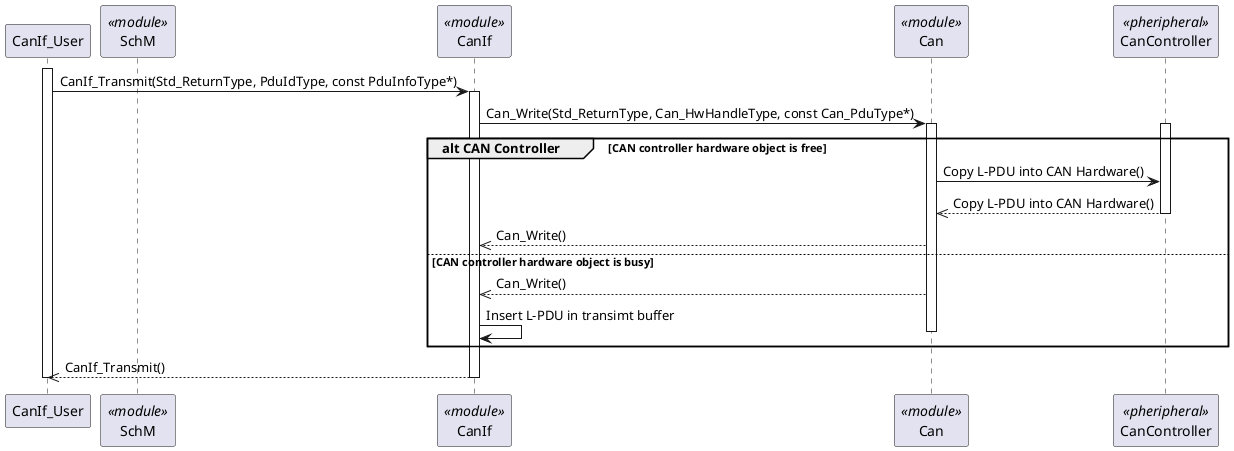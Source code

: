 @startuml
/'tansmission request with a single CAN Driver'/
activate CanIf_User
participant SchM <<module>>
participant CanIf <<module>>
participant Can <<module>>
participant CanController <<pheripheral>>

CanIf_User -> CanIf: CanIf_Transmit(Std_ReturnType, PduIdType, const PduInfoType*)

activate CanIf
CanIf -> Can: Can_Write(Std_ReturnType, Can_HwHandleType, const Can_PduType*)

activate Can
group alt CAN Controller [CAN controller hardware object is free]
    activate CanController
    Can -> CanController: Copy L-PDU into CAN Hardware()
    CanController -->> Can: Copy L-PDU into CAN Hardware()
    deactivate CanController
Can -->> CanIf: Can_Write()
else CAN controller hardware object is busy
Can -->> CanIf: Can_Write()
CanIf -> CanIf: Insert L-PDU in transimt buffer
deactivate Can
end
CanIf -->> CanIf_User: CanIf_Transmit()
deactivate CanIf
deactivate CanIf_User
@enduml